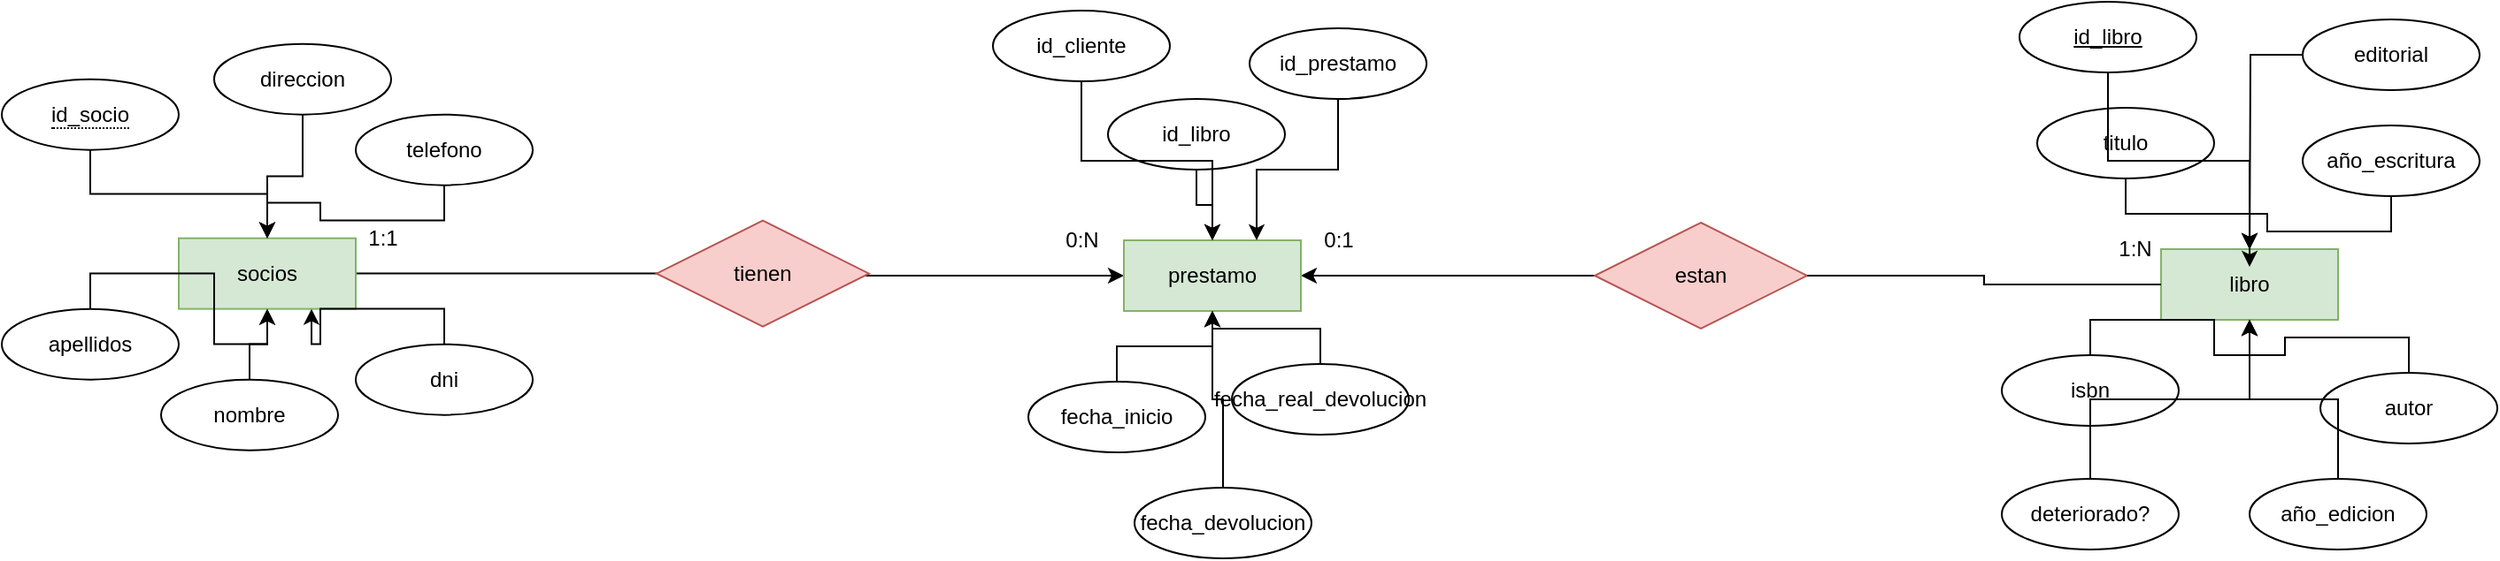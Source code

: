 <mxfile version="15.4.0" type="device"><diagram id="3fomhL4vG2dhwBxquiqX" name="Página-1"><mxGraphModel dx="2557" dy="1012" grid="1" gridSize="10" guides="1" tooltips="1" connect="1" arrows="1" fold="1" page="1" pageScale="1" pageWidth="827" pageHeight="1169" math="0" shadow="0"><root><mxCell id="0"/><mxCell id="1" parent="0"/><mxCell id="ALE01N024DLjZ87YwSpc-4" style="edgeStyle=orthogonalEdgeStyle;rounded=0;orthogonalLoop=1;jettySize=auto;html=1;" parent="1" source="ALE01N024DLjZ87YwSpc-1" target="ALE01N024DLjZ87YwSpc-3" edge="1"><mxGeometry relative="1" as="geometry"/></mxCell><mxCell id="ALE01N024DLjZ87YwSpc-1" value="socios" style="whiteSpace=wrap;html=1;align=center;fillColor=#d5e8d4;strokeColor=#82b366;" parent="1" vertex="1"><mxGeometry x="-170" y="238.82" width="100" height="40" as="geometry"/></mxCell><mxCell id="ALE01N024DLjZ87YwSpc-6" style="edgeStyle=orthogonalEdgeStyle;rounded=0;orthogonalLoop=1;jettySize=auto;html=1;startArrow=none;" parent="1" source="Oj9XswFi0YNxwmL_Nl9g-1" target="ALE01N024DLjZ87YwSpc-3" edge="1"><mxGeometry relative="1" as="geometry"><mxPoint x="470" y="260" as="targetPoint"/></mxGeometry></mxCell><mxCell id="ALE01N024DLjZ87YwSpc-2" value="libro" style="whiteSpace=wrap;html=1;align=center;fillColor=#d5e8d4;strokeColor=#82b366;" parent="1" vertex="1"><mxGeometry x="950" y="245" width="100" height="40" as="geometry"/></mxCell><mxCell id="ALE01N024DLjZ87YwSpc-3" value="prestamo" style="whiteSpace=wrap;html=1;align=center;fillColor=#d5e8d4;strokeColor=#82b366;" parent="1" vertex="1"><mxGeometry x="364" y="240" width="100" height="40" as="geometry"/></mxCell><mxCell id="ALE01N024DLjZ87YwSpc-7" value="0:N" style="text;html=1;resizable=0;autosize=1;align=center;verticalAlign=middle;points=[];fillColor=none;strokeColor=none;rounded=0;" parent="1" vertex="1"><mxGeometry x="325" y="230" width="30" height="20" as="geometry"/></mxCell><mxCell id="ALE01N024DLjZ87YwSpc-8" value="1:1" style="text;html=1;resizable=0;autosize=1;align=center;verticalAlign=middle;points=[];fillColor=none;strokeColor=none;rounded=0;" parent="1" vertex="1"><mxGeometry x="-70" y="228.82" width="30" height="20" as="geometry"/></mxCell><mxCell id="ALE01N024DLjZ87YwSpc-9" value="1:N" style="text;html=1;resizable=0;autosize=1;align=center;verticalAlign=middle;points=[];fillColor=none;strokeColor=none;rounded=0;" parent="1" vertex="1"><mxGeometry x="920" y="235" width="30" height="20" as="geometry"/></mxCell><mxCell id="ALE01N024DLjZ87YwSpc-10" value="0:1" style="text;html=1;resizable=0;autosize=1;align=center;verticalAlign=middle;points=[];fillColor=none;strokeColor=none;rounded=0;" parent="1" vertex="1"><mxGeometry x="470" y="230" width="30" height="20" as="geometry"/></mxCell><mxCell id="ALE01N024DLjZ87YwSpc-19" style="edgeStyle=orthogonalEdgeStyle;rounded=0;orthogonalLoop=1;jettySize=auto;html=1;" parent="1" source="ALE01N024DLjZ87YwSpc-11" target="ALE01N024DLjZ87YwSpc-1" edge="1"><mxGeometry relative="1" as="geometry"/></mxCell><mxCell id="ALE01N024DLjZ87YwSpc-11" value="&lt;span style=&quot;border-bottom: 1px dotted&quot;&gt;id_socio&lt;/span&gt;" style="ellipse;whiteSpace=wrap;html=1;align=center;" parent="1" vertex="1"><mxGeometry x="-270" y="148.82" width="100" height="40" as="geometry"/></mxCell><mxCell id="ALE01N024DLjZ87YwSpc-22" style="edgeStyle=orthogonalEdgeStyle;rounded=0;orthogonalLoop=1;jettySize=auto;html=1;entryX=0.75;entryY=1;entryDx=0;entryDy=0;" parent="1" source="ALE01N024DLjZ87YwSpc-12" target="ALE01N024DLjZ87YwSpc-1" edge="1"><mxGeometry relative="1" as="geometry"/></mxCell><mxCell id="ALE01N024DLjZ87YwSpc-12" value="dni" style="ellipse;whiteSpace=wrap;html=1;align=center;" parent="1" vertex="1"><mxGeometry x="-70" y="298.82" width="100" height="40" as="geometry"/></mxCell><mxCell id="ALE01N024DLjZ87YwSpc-20" style="edgeStyle=orthogonalEdgeStyle;rounded=0;orthogonalLoop=1;jettySize=auto;html=1;" parent="1" source="ALE01N024DLjZ87YwSpc-13" target="ALE01N024DLjZ87YwSpc-1" edge="1"><mxGeometry relative="1" as="geometry"/></mxCell><mxCell id="ALE01N024DLjZ87YwSpc-13" value="direccion" style="ellipse;whiteSpace=wrap;html=1;align=center;" parent="1" vertex="1"><mxGeometry x="-150" y="128.82" width="100" height="40" as="geometry"/></mxCell><mxCell id="ALE01N024DLjZ87YwSpc-21" style="edgeStyle=orthogonalEdgeStyle;rounded=0;orthogonalLoop=1;jettySize=auto;html=1;" parent="1" source="ALE01N024DLjZ87YwSpc-14" target="ALE01N024DLjZ87YwSpc-1" edge="1"><mxGeometry relative="1" as="geometry"/></mxCell><mxCell id="ALE01N024DLjZ87YwSpc-14" value="telefono" style="ellipse;whiteSpace=wrap;html=1;align=center;" parent="1" vertex="1"><mxGeometry x="-70" y="168.82" width="100" height="40" as="geometry"/></mxCell><mxCell id="ALE01N024DLjZ87YwSpc-23" style="edgeStyle=orthogonalEdgeStyle;rounded=0;orthogonalLoop=1;jettySize=auto;html=1;" parent="1" source="ALE01N024DLjZ87YwSpc-15" target="ALE01N024DLjZ87YwSpc-1" edge="1"><mxGeometry relative="1" as="geometry"/></mxCell><mxCell id="ALE01N024DLjZ87YwSpc-15" value="nombre" style="ellipse;whiteSpace=wrap;html=1;align=center;" parent="1" vertex="1"><mxGeometry x="-180" y="318.82" width="100" height="40" as="geometry"/></mxCell><mxCell id="ALE01N024DLjZ87YwSpc-24" style="edgeStyle=orthogonalEdgeStyle;rounded=0;orthogonalLoop=1;jettySize=auto;html=1;" parent="1" source="ALE01N024DLjZ87YwSpc-16" target="ALE01N024DLjZ87YwSpc-1" edge="1"><mxGeometry relative="1" as="geometry"/></mxCell><mxCell id="ALE01N024DLjZ87YwSpc-16" value="apellidos" style="ellipse;whiteSpace=wrap;html=1;align=center;" parent="1" vertex="1"><mxGeometry x="-270" y="278.82" width="100" height="40" as="geometry"/></mxCell><mxCell id="ALE01N024DLjZ87YwSpc-17" style="edgeStyle=orthogonalEdgeStyle;rounded=0;orthogonalLoop=1;jettySize=auto;html=1;exitX=0.5;exitY=1;exitDx=0;exitDy=0;" parent="1" source="ALE01N024DLjZ87YwSpc-15" target="ALE01N024DLjZ87YwSpc-15" edge="1"><mxGeometry relative="1" as="geometry"/></mxCell><mxCell id="ALE01N024DLjZ87YwSpc-37" style="edgeStyle=orthogonalEdgeStyle;rounded=0;orthogonalLoop=1;jettySize=auto;html=1;" parent="1" source="ALE01N024DLjZ87YwSpc-25" target="ALE01N024DLjZ87YwSpc-2" edge="1"><mxGeometry relative="1" as="geometry"/></mxCell><mxCell id="ALE01N024DLjZ87YwSpc-25" value="titulo" style="ellipse;whiteSpace=wrap;html=1;align=center;" parent="1" vertex="1"><mxGeometry x="880" y="165" width="100" height="40" as="geometry"/></mxCell><mxCell id="ALE01N024DLjZ87YwSpc-39" style="edgeStyle=orthogonalEdgeStyle;rounded=0;orthogonalLoop=1;jettySize=auto;html=1;" parent="1" source="ALE01N024DLjZ87YwSpc-26" edge="1"><mxGeometry relative="1" as="geometry"><mxPoint x="1000" y="255" as="targetPoint"/></mxGeometry></mxCell><mxCell id="ALE01N024DLjZ87YwSpc-26" value="editorial" style="ellipse;whiteSpace=wrap;html=1;align=center;" parent="1" vertex="1"><mxGeometry x="1030" y="115" width="100" height="40" as="geometry"/></mxCell><mxCell id="ALE01N024DLjZ87YwSpc-38" style="edgeStyle=orthogonalEdgeStyle;rounded=0;orthogonalLoop=1;jettySize=auto;html=1;" parent="1" source="ALE01N024DLjZ87YwSpc-27" target="ALE01N024DLjZ87YwSpc-2" edge="1"><mxGeometry relative="1" as="geometry"/></mxCell><mxCell id="ALE01N024DLjZ87YwSpc-27" value="año_escritura" style="ellipse;whiteSpace=wrap;html=1;align=center;" parent="1" vertex="1"><mxGeometry x="1030" y="175" width="100" height="40" as="geometry"/></mxCell><mxCell id="ALE01N024DLjZ87YwSpc-34" style="edgeStyle=orthogonalEdgeStyle;rounded=0;orthogonalLoop=1;jettySize=auto;html=1;" parent="1" source="ALE01N024DLjZ87YwSpc-28" target="ALE01N024DLjZ87YwSpc-2" edge="1"><mxGeometry relative="1" as="geometry"/></mxCell><mxCell id="ALE01N024DLjZ87YwSpc-28" value="autor" style="ellipse;whiteSpace=wrap;html=1;align=center;" parent="1" vertex="1"><mxGeometry x="1040" y="315" width="100" height="40" as="geometry"/></mxCell><mxCell id="ALE01N024DLjZ87YwSpc-35" style="edgeStyle=orthogonalEdgeStyle;rounded=0;orthogonalLoop=1;jettySize=auto;html=1;" parent="1" source="ALE01N024DLjZ87YwSpc-29" target="ALE01N024DLjZ87YwSpc-2" edge="1"><mxGeometry relative="1" as="geometry"/></mxCell><mxCell id="ALE01N024DLjZ87YwSpc-29" value="año_edicion" style="ellipse;whiteSpace=wrap;html=1;align=center;" parent="1" vertex="1"><mxGeometry x="1000" y="375" width="100" height="40" as="geometry"/></mxCell><mxCell id="ALE01N024DLjZ87YwSpc-33" style="edgeStyle=orthogonalEdgeStyle;rounded=0;orthogonalLoop=1;jettySize=auto;html=1;" parent="1" source="ALE01N024DLjZ87YwSpc-30" target="ALE01N024DLjZ87YwSpc-2" edge="1"><mxGeometry relative="1" as="geometry"/></mxCell><mxCell id="ALE01N024DLjZ87YwSpc-30" value="isbn" style="ellipse;whiteSpace=wrap;html=1;align=center;" parent="1" vertex="1"><mxGeometry x="860" y="305" width="100" height="40" as="geometry"/></mxCell><mxCell id="ALE01N024DLjZ87YwSpc-40" style="edgeStyle=orthogonalEdgeStyle;rounded=0;orthogonalLoop=1;jettySize=auto;html=1;" parent="1" source="ALE01N024DLjZ87YwSpc-31" target="ALE01N024DLjZ87YwSpc-2" edge="1"><mxGeometry relative="1" as="geometry"/></mxCell><mxCell id="ALE01N024DLjZ87YwSpc-31" value="&lt;u&gt;id_libro&lt;/u&gt;" style="ellipse;whiteSpace=wrap;html=1;align=center;" parent="1" vertex="1"><mxGeometry x="870" y="105" width="100" height="40" as="geometry"/></mxCell><mxCell id="ALE01N024DLjZ87YwSpc-36" style="edgeStyle=orthogonalEdgeStyle;rounded=0;orthogonalLoop=1;jettySize=auto;html=1;" parent="1" source="ALE01N024DLjZ87YwSpc-32" target="ALE01N024DLjZ87YwSpc-2" edge="1"><mxGeometry relative="1" as="geometry"/></mxCell><mxCell id="ALE01N024DLjZ87YwSpc-32" value="deteriorado?" style="ellipse;whiteSpace=wrap;html=1;align=center;" parent="1" vertex="1"><mxGeometry x="860" y="375" width="100" height="40" as="geometry"/></mxCell><mxCell id="ALE01N024DLjZ87YwSpc-51" style="edgeStyle=orthogonalEdgeStyle;rounded=0;orthogonalLoop=1;jettySize=auto;html=1;" parent="1" source="ALE01N024DLjZ87YwSpc-41" target="ALE01N024DLjZ87YwSpc-3" edge="1"><mxGeometry relative="1" as="geometry"/></mxCell><mxCell id="ALE01N024DLjZ87YwSpc-41" value="fecha_inicio" style="ellipse;whiteSpace=wrap;html=1;align=center;" parent="1" vertex="1"><mxGeometry x="310" y="320" width="100" height="40" as="geometry"/></mxCell><mxCell id="ALE01N024DLjZ87YwSpc-53" style="edgeStyle=orthogonalEdgeStyle;rounded=0;orthogonalLoop=1;jettySize=auto;html=1;" parent="1" source="ALE01N024DLjZ87YwSpc-42" target="ALE01N024DLjZ87YwSpc-3" edge="1"><mxGeometry relative="1" as="geometry"/></mxCell><mxCell id="ALE01N024DLjZ87YwSpc-42" value="fecha_devolucion" style="ellipse;whiteSpace=wrap;html=1;align=center;" parent="1" vertex="1"><mxGeometry x="370" y="380" width="100" height="40" as="geometry"/></mxCell><mxCell id="ALE01N024DLjZ87YwSpc-52" style="edgeStyle=orthogonalEdgeStyle;rounded=0;orthogonalLoop=1;jettySize=auto;html=1;" parent="1" source="ALE01N024DLjZ87YwSpc-43" target="ALE01N024DLjZ87YwSpc-3" edge="1"><mxGeometry relative="1" as="geometry"/></mxCell><mxCell id="ALE01N024DLjZ87YwSpc-43" value="fecha_real_devolucion" style="ellipse;whiteSpace=wrap;html=1;align=center;" parent="1" vertex="1"><mxGeometry x="425" y="310" width="100" height="40" as="geometry"/></mxCell><mxCell id="ALE01N024DLjZ87YwSpc-48" style="edgeStyle=orthogonalEdgeStyle;rounded=0;orthogonalLoop=1;jettySize=auto;html=1;" parent="1" source="ALE01N024DLjZ87YwSpc-44" target="ALE01N024DLjZ87YwSpc-3" edge="1"><mxGeometry relative="1" as="geometry"/></mxCell><mxCell id="ALE01N024DLjZ87YwSpc-44" value="id_libro" style="ellipse;whiteSpace=wrap;html=1;align=center;" parent="1" vertex="1"><mxGeometry x="355" y="160" width="100" height="40" as="geometry"/></mxCell><mxCell id="ALE01N024DLjZ87YwSpc-50" style="edgeStyle=orthogonalEdgeStyle;rounded=0;orthogonalLoop=1;jettySize=auto;html=1;" parent="1" source="ALE01N024DLjZ87YwSpc-45" target="ALE01N024DLjZ87YwSpc-3" edge="1"><mxGeometry relative="1" as="geometry"/></mxCell><mxCell id="ALE01N024DLjZ87YwSpc-45" value="id_cliente" style="ellipse;whiteSpace=wrap;html=1;align=center;" parent="1" vertex="1"><mxGeometry x="290" y="110" width="100" height="40" as="geometry"/></mxCell><mxCell id="ALE01N024DLjZ87YwSpc-49" style="edgeStyle=orthogonalEdgeStyle;rounded=0;orthogonalLoop=1;jettySize=auto;html=1;entryX=0.75;entryY=0;entryDx=0;entryDy=0;" parent="1" source="ALE01N024DLjZ87YwSpc-47" target="ALE01N024DLjZ87YwSpc-3" edge="1"><mxGeometry relative="1" as="geometry"/></mxCell><mxCell id="ALE01N024DLjZ87YwSpc-47" value="id_prestamo" style="ellipse;whiteSpace=wrap;html=1;align=center;" parent="1" vertex="1"><mxGeometry x="435" y="120" width="100" height="40" as="geometry"/></mxCell><mxCell id="Oj9XswFi0YNxwmL_Nl9g-1" value="estan" style="shape=rhombus;perimeter=rhombusPerimeter;whiteSpace=wrap;html=1;align=center;fillColor=#f8cecc;strokeColor=#b85450;" vertex="1" parent="1"><mxGeometry x="630" y="230" width="120" height="60" as="geometry"/></mxCell><mxCell id="Oj9XswFi0YNxwmL_Nl9g-2" value="" style="edgeStyle=orthogonalEdgeStyle;rounded=0;orthogonalLoop=1;jettySize=auto;html=1;endArrow=none;" edge="1" parent="1" source="ALE01N024DLjZ87YwSpc-2" target="Oj9XswFi0YNxwmL_Nl9g-1"><mxGeometry relative="1" as="geometry"><mxPoint x="464" y="260" as="targetPoint"/><mxPoint x="950.0" y="265.059" as="sourcePoint"/></mxGeometry></mxCell><mxCell id="Oj9XswFi0YNxwmL_Nl9g-3" value="tienen" style="shape=rhombus;perimeter=rhombusPerimeter;whiteSpace=wrap;html=1;align=center;fillColor=#f8cecc;strokeColor=#b85450;" vertex="1" parent="1"><mxGeometry x="100" y="228.82" width="120" height="60" as="geometry"/></mxCell></root></mxGraphModel></diagram></mxfile>